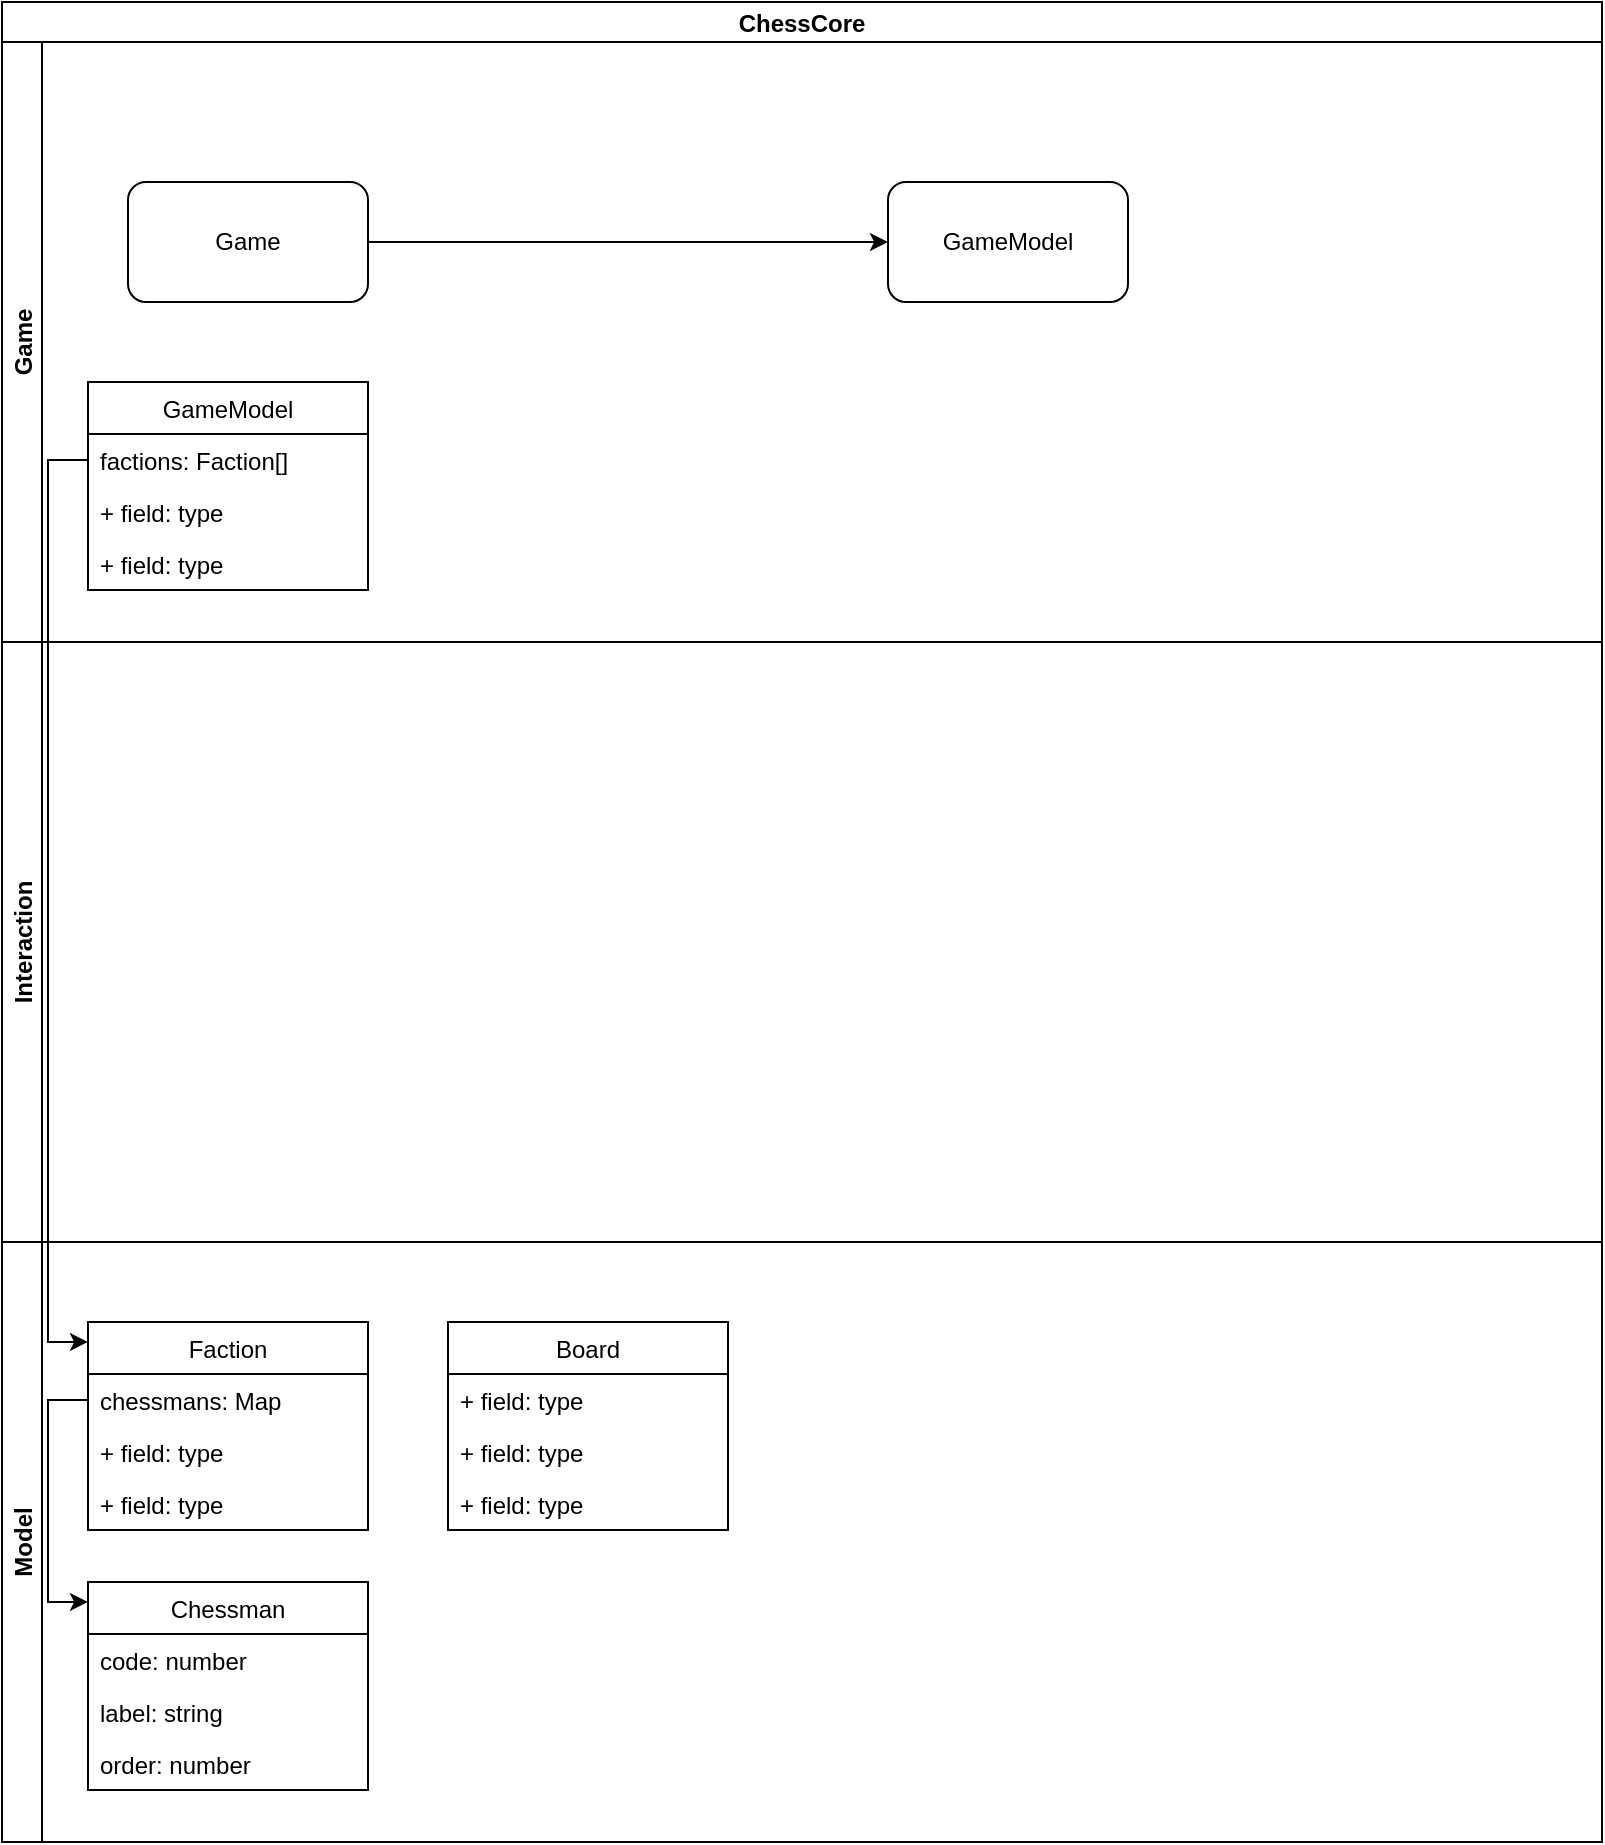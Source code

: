 <mxfile version="17.4.1" type="github">
  <diagram id="ydurFC6fkpIfWWO78KGi" name="第 1 页">
    <mxGraphModel dx="946" dy="521" grid="1" gridSize="10" guides="1" tooltips="1" connect="1" arrows="1" fold="1" page="1" pageScale="1" pageWidth="827" pageHeight="1169" math="0" shadow="0">
      <root>
        <mxCell id="0" />
        <mxCell id="1" parent="0" />
        <mxCell id="0BbyKiXWCxKaoy59D5gy-1" value="ChessCore" style="swimlane;childLayout=stackLayout;resizeParent=1;resizeParentMax=0;horizontal=1;startSize=20;horizontalStack=0;" parent="1" vertex="1">
          <mxGeometry x="27" y="60" width="800" height="920" as="geometry" />
        </mxCell>
        <mxCell id="0BbyKiXWCxKaoy59D5gy-2" value="Game" style="swimlane;startSize=20;horizontal=0;" parent="0BbyKiXWCxKaoy59D5gy-1" vertex="1">
          <mxGeometry y="20" width="800" height="300" as="geometry" />
        </mxCell>
        <mxCell id="0BbyKiXWCxKaoy59D5gy-5" value="GameModel" style="rounded=1;whiteSpace=wrap;html=1;" parent="0BbyKiXWCxKaoy59D5gy-2" vertex="1">
          <mxGeometry x="443" y="70" width="120" height="60" as="geometry" />
        </mxCell>
        <mxCell id="SKzDFnQWlSCoSe0o_-la-2" style="edgeStyle=orthogonalEdgeStyle;rounded=0;orthogonalLoop=1;jettySize=auto;html=1;entryX=0;entryY=0.5;entryDx=0;entryDy=0;" edge="1" parent="0BbyKiXWCxKaoy59D5gy-2" source="SKzDFnQWlSCoSe0o_-la-1" target="0BbyKiXWCxKaoy59D5gy-5">
          <mxGeometry relative="1" as="geometry" />
        </mxCell>
        <mxCell id="SKzDFnQWlSCoSe0o_-la-1" value="Game" style="rounded=1;whiteSpace=wrap;html=1;" vertex="1" parent="0BbyKiXWCxKaoy59D5gy-2">
          <mxGeometry x="63" y="70" width="120" height="60" as="geometry" />
        </mxCell>
        <mxCell id="SKzDFnQWlSCoSe0o_-la-10" value="GameModel" style="swimlane;fontStyle=0;childLayout=stackLayout;horizontal=1;startSize=26;fillColor=none;horizontalStack=0;resizeParent=1;resizeParentMax=0;resizeLast=0;collapsible=1;marginBottom=0;" vertex="1" parent="0BbyKiXWCxKaoy59D5gy-2">
          <mxGeometry x="43" y="170" width="140" height="104" as="geometry" />
        </mxCell>
        <mxCell id="SKzDFnQWlSCoSe0o_-la-11" value="factions: Faction[]" style="text;strokeColor=none;fillColor=none;align=left;verticalAlign=top;spacingLeft=4;spacingRight=4;overflow=hidden;rotatable=0;points=[[0,0.5],[1,0.5]];portConstraint=eastwest;" vertex="1" parent="SKzDFnQWlSCoSe0o_-la-10">
          <mxGeometry y="26" width="140" height="26" as="geometry" />
        </mxCell>
        <mxCell id="SKzDFnQWlSCoSe0o_-la-12" value="+ field: type" style="text;strokeColor=none;fillColor=none;align=left;verticalAlign=top;spacingLeft=4;spacingRight=4;overflow=hidden;rotatable=0;points=[[0,0.5],[1,0.5]];portConstraint=eastwest;" vertex="1" parent="SKzDFnQWlSCoSe0o_-la-10">
          <mxGeometry y="52" width="140" height="26" as="geometry" />
        </mxCell>
        <mxCell id="SKzDFnQWlSCoSe0o_-la-13" value="+ field: type" style="text;strokeColor=none;fillColor=none;align=left;verticalAlign=top;spacingLeft=4;spacingRight=4;overflow=hidden;rotatable=0;points=[[0,0.5],[1,0.5]];portConstraint=eastwest;" vertex="1" parent="SKzDFnQWlSCoSe0o_-la-10">
          <mxGeometry y="78" width="140" height="26" as="geometry" />
        </mxCell>
        <mxCell id="0BbyKiXWCxKaoy59D5gy-3" value="Interaction" style="swimlane;startSize=20;horizontal=0;" parent="0BbyKiXWCxKaoy59D5gy-1" vertex="1">
          <mxGeometry y="320" width="800" height="300" as="geometry" />
        </mxCell>
        <mxCell id="SKzDFnQWlSCoSe0o_-la-20" style="edgeStyle=orthogonalEdgeStyle;rounded=0;orthogonalLoop=1;jettySize=auto;html=1;entryX=0;entryY=0.096;entryDx=0;entryDy=0;entryPerimeter=0;" edge="1" parent="0BbyKiXWCxKaoy59D5gy-1" source="SKzDFnQWlSCoSe0o_-la-11" target="SKzDFnQWlSCoSe0o_-la-6">
          <mxGeometry relative="1" as="geometry" />
        </mxCell>
        <mxCell id="0BbyKiXWCxKaoy59D5gy-4" value="Model" style="swimlane;startSize=20;horizontal=0;" parent="0BbyKiXWCxKaoy59D5gy-1" vertex="1">
          <mxGeometry y="620" width="800" height="300" as="geometry" />
        </mxCell>
        <mxCell id="SKzDFnQWlSCoSe0o_-la-6" value="Faction" style="swimlane;fontStyle=0;childLayout=stackLayout;horizontal=1;startSize=26;fillColor=none;horizontalStack=0;resizeParent=1;resizeParentMax=0;resizeLast=0;collapsible=1;marginBottom=0;" vertex="1" parent="0BbyKiXWCxKaoy59D5gy-4">
          <mxGeometry x="43" y="40" width="140" height="104" as="geometry" />
        </mxCell>
        <mxCell id="SKzDFnQWlSCoSe0o_-la-7" value="chessmans: Map" style="text;strokeColor=none;fillColor=none;align=left;verticalAlign=top;spacingLeft=4;spacingRight=4;overflow=hidden;rotatable=0;points=[[0,0.5],[1,0.5]];portConstraint=eastwest;" vertex="1" parent="SKzDFnQWlSCoSe0o_-la-6">
          <mxGeometry y="26" width="140" height="26" as="geometry" />
        </mxCell>
        <mxCell id="SKzDFnQWlSCoSe0o_-la-8" value="+ field: type" style="text;strokeColor=none;fillColor=none;align=left;verticalAlign=top;spacingLeft=4;spacingRight=4;overflow=hidden;rotatable=0;points=[[0,0.5],[1,0.5]];portConstraint=eastwest;" vertex="1" parent="SKzDFnQWlSCoSe0o_-la-6">
          <mxGeometry y="52" width="140" height="26" as="geometry" />
        </mxCell>
        <mxCell id="SKzDFnQWlSCoSe0o_-la-9" value="+ field: type" style="text;strokeColor=none;fillColor=none;align=left;verticalAlign=top;spacingLeft=4;spacingRight=4;overflow=hidden;rotatable=0;points=[[0,0.5],[1,0.5]];portConstraint=eastwest;" vertex="1" parent="SKzDFnQWlSCoSe0o_-la-6">
          <mxGeometry y="78" width="140" height="26" as="geometry" />
        </mxCell>
        <mxCell id="SKzDFnQWlSCoSe0o_-la-21" value="Chessman" style="swimlane;fontStyle=0;childLayout=stackLayout;horizontal=1;startSize=26;fillColor=none;horizontalStack=0;resizeParent=1;resizeParentMax=0;resizeLast=0;collapsible=1;marginBottom=0;" vertex="1" parent="0BbyKiXWCxKaoy59D5gy-4">
          <mxGeometry x="43" y="170" width="140" height="104" as="geometry" />
        </mxCell>
        <mxCell id="SKzDFnQWlSCoSe0o_-la-22" value="code: number" style="text;strokeColor=none;fillColor=none;align=left;verticalAlign=top;spacingLeft=4;spacingRight=4;overflow=hidden;rotatable=0;points=[[0,0.5],[1,0.5]];portConstraint=eastwest;" vertex="1" parent="SKzDFnQWlSCoSe0o_-la-21">
          <mxGeometry y="26" width="140" height="26" as="geometry" />
        </mxCell>
        <mxCell id="SKzDFnQWlSCoSe0o_-la-23" value="label: string" style="text;strokeColor=none;fillColor=none;align=left;verticalAlign=top;spacingLeft=4;spacingRight=4;overflow=hidden;rotatable=0;points=[[0,0.5],[1,0.5]];portConstraint=eastwest;" vertex="1" parent="SKzDFnQWlSCoSe0o_-la-21">
          <mxGeometry y="52" width="140" height="26" as="geometry" />
        </mxCell>
        <mxCell id="SKzDFnQWlSCoSe0o_-la-24" value="order: number" style="text;strokeColor=none;fillColor=none;align=left;verticalAlign=top;spacingLeft=4;spacingRight=4;overflow=hidden;rotatable=0;points=[[0,0.5],[1,0.5]];portConstraint=eastwest;" vertex="1" parent="SKzDFnQWlSCoSe0o_-la-21">
          <mxGeometry y="78" width="140" height="26" as="geometry" />
        </mxCell>
        <mxCell id="SKzDFnQWlSCoSe0o_-la-26" value="Board" style="swimlane;fontStyle=0;childLayout=stackLayout;horizontal=1;startSize=26;fillColor=none;horizontalStack=0;resizeParent=1;resizeParentMax=0;resizeLast=0;collapsible=1;marginBottom=0;" vertex="1" parent="0BbyKiXWCxKaoy59D5gy-4">
          <mxGeometry x="223" y="40" width="140" height="104" as="geometry" />
        </mxCell>
        <mxCell id="SKzDFnQWlSCoSe0o_-la-27" value="+ field: type" style="text;strokeColor=none;fillColor=none;align=left;verticalAlign=top;spacingLeft=4;spacingRight=4;overflow=hidden;rotatable=0;points=[[0,0.5],[1,0.5]];portConstraint=eastwest;" vertex="1" parent="SKzDFnQWlSCoSe0o_-la-26">
          <mxGeometry y="26" width="140" height="26" as="geometry" />
        </mxCell>
        <mxCell id="SKzDFnQWlSCoSe0o_-la-28" value="+ field: type" style="text;strokeColor=none;fillColor=none;align=left;verticalAlign=top;spacingLeft=4;spacingRight=4;overflow=hidden;rotatable=0;points=[[0,0.5],[1,0.5]];portConstraint=eastwest;" vertex="1" parent="SKzDFnQWlSCoSe0o_-la-26">
          <mxGeometry y="52" width="140" height="26" as="geometry" />
        </mxCell>
        <mxCell id="SKzDFnQWlSCoSe0o_-la-29" value="+ field: type" style="text;strokeColor=none;fillColor=none;align=left;verticalAlign=top;spacingLeft=4;spacingRight=4;overflow=hidden;rotatable=0;points=[[0,0.5],[1,0.5]];portConstraint=eastwest;" vertex="1" parent="SKzDFnQWlSCoSe0o_-la-26">
          <mxGeometry y="78" width="140" height="26" as="geometry" />
        </mxCell>
        <mxCell id="SKzDFnQWlSCoSe0o_-la-30" style="edgeStyle=orthogonalEdgeStyle;rounded=0;orthogonalLoop=1;jettySize=auto;html=1;entryX=0;entryY=0.096;entryDx=0;entryDy=0;entryPerimeter=0;" edge="1" parent="0BbyKiXWCxKaoy59D5gy-4" source="SKzDFnQWlSCoSe0o_-la-7" target="SKzDFnQWlSCoSe0o_-la-21">
          <mxGeometry relative="1" as="geometry" />
        </mxCell>
      </root>
    </mxGraphModel>
  </diagram>
</mxfile>
